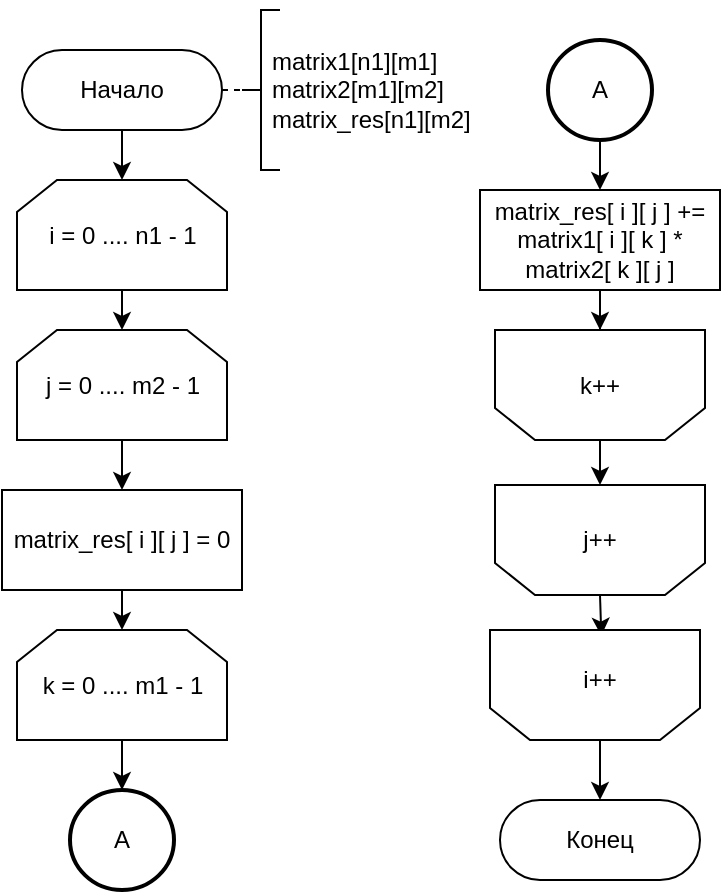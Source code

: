 <mxfile version="21.6.8" type="device" pages="3">
  <diagram id="C5RBs43oDa-KdzZeNtuy" name="normal_matr">
    <mxGraphModel dx="1027" dy="524" grid="1" gridSize="10" guides="1" tooltips="1" connect="1" arrows="1" fold="1" page="1" pageScale="1" pageWidth="827" pageHeight="1169" math="0" shadow="0">
      <root>
        <mxCell id="WIyWlLk6GJQsqaUBKTNV-0" />
        <mxCell id="WIyWlLk6GJQsqaUBKTNV-1" parent="WIyWlLk6GJQsqaUBKTNV-0" />
        <mxCell id="jJleZFhsaii7SYiumtn7-6" style="edgeStyle=orthogonalEdgeStyle;rounded=0;orthogonalLoop=1;jettySize=auto;html=1;exitX=0.5;exitY=0.5;exitDx=0;exitDy=20;exitPerimeter=0;entryX=0.5;entryY=0;entryDx=0;entryDy=0;" edge="1" parent="WIyWlLk6GJQsqaUBKTNV-1" source="jJleZFhsaii7SYiumtn7-2" target="jJleZFhsaii7SYiumtn7-5">
          <mxGeometry relative="1" as="geometry" />
        </mxCell>
        <mxCell id="jJleZFhsaii7SYiumtn7-2" value="Начало" style="html=1;dashed=0;whiteSpace=wrap;shape=mxgraph.dfd.start" vertex="1" parent="WIyWlLk6GJQsqaUBKTNV-1">
          <mxGeometry x="240" y="60" width="100" height="40" as="geometry" />
        </mxCell>
        <mxCell id="jJleZFhsaii7SYiumtn7-12" style="edgeStyle=orthogonalEdgeStyle;rounded=0;orthogonalLoop=1;jettySize=auto;html=1;exitX=0.5;exitY=1;exitDx=0;exitDy=0;entryX=0.5;entryY=0;entryDx=0;entryDy=0;" edge="1" parent="WIyWlLk6GJQsqaUBKTNV-1" source="jJleZFhsaii7SYiumtn7-5" target="jJleZFhsaii7SYiumtn7-11">
          <mxGeometry relative="1" as="geometry" />
        </mxCell>
        <mxCell id="jJleZFhsaii7SYiumtn7-5" value="i = 0 .... n1 - 1" style="shape=loopLimit;whiteSpace=wrap;html=1;" vertex="1" parent="WIyWlLk6GJQsqaUBKTNV-1">
          <mxGeometry x="237.5" y="125" width="105" height="55" as="geometry" />
        </mxCell>
        <mxCell id="jJleZFhsaii7SYiumtn7-10" value="matrix1[n1][m1]&lt;br style=&quot;text-align: center;&quot;&gt;matrix2[m1&lt;span style=&quot;text-align: center;&quot;&gt;][m2]&lt;/span&gt;&lt;br style=&quot;text-align: center;&quot;&gt;&lt;span style=&quot;text-align: center;&quot;&gt;matrix_res[n1][m2]&lt;/span&gt;" style="text;strokeColor=none;fillColor=none;align=left;verticalAlign=middle;spacingLeft=4;spacingRight=4;overflow=hidden;points=[[0,0.5],[1,0.5]];portConstraint=eastwest;rotatable=0;whiteSpace=wrap;html=1;" vertex="1" parent="WIyWlLk6GJQsqaUBKTNV-1">
          <mxGeometry x="359" y="35" width="110" height="90" as="geometry" />
        </mxCell>
        <mxCell id="jJleZFhsaii7SYiumtn7-16" style="edgeStyle=orthogonalEdgeStyle;rounded=0;orthogonalLoop=1;jettySize=auto;html=1;exitX=0.5;exitY=1;exitDx=0;exitDy=0;entryX=0.5;entryY=0;entryDx=0;entryDy=0;" edge="1" parent="WIyWlLk6GJQsqaUBKTNV-1" source="jJleZFhsaii7SYiumtn7-11" target="jJleZFhsaii7SYiumtn7-15">
          <mxGeometry relative="1" as="geometry" />
        </mxCell>
        <mxCell id="jJleZFhsaii7SYiumtn7-11" value="j = 0 .... m2 - 1" style="shape=loopLimit;whiteSpace=wrap;html=1;" vertex="1" parent="WIyWlLk6GJQsqaUBKTNV-1">
          <mxGeometry x="237.5" y="200" width="105" height="55" as="geometry" />
        </mxCell>
        <mxCell id="jJleZFhsaii7SYiumtn7-19" style="edgeStyle=orthogonalEdgeStyle;rounded=0;orthogonalLoop=1;jettySize=auto;html=1;exitX=0.5;exitY=1;exitDx=0;exitDy=0;entryX=0.5;entryY=0;entryDx=0;entryDy=0;entryPerimeter=0;" edge="1" parent="WIyWlLk6GJQsqaUBKTNV-1" source="jJleZFhsaii7SYiumtn7-13" target="jJleZFhsaii7SYiumtn7-18">
          <mxGeometry relative="1" as="geometry" />
        </mxCell>
        <mxCell id="jJleZFhsaii7SYiumtn7-13" value="k = 0 .... m1 - 1" style="shape=loopLimit;whiteSpace=wrap;html=1;" vertex="1" parent="WIyWlLk6GJQsqaUBKTNV-1">
          <mxGeometry x="237.5" y="350" width="105" height="55" as="geometry" />
        </mxCell>
        <mxCell id="jJleZFhsaii7SYiumtn7-17" style="edgeStyle=orthogonalEdgeStyle;rounded=0;orthogonalLoop=1;jettySize=auto;html=1;exitX=0.5;exitY=1;exitDx=0;exitDy=0;entryX=0.5;entryY=0;entryDx=0;entryDy=0;" edge="1" parent="WIyWlLk6GJQsqaUBKTNV-1" source="jJleZFhsaii7SYiumtn7-15" target="jJleZFhsaii7SYiumtn7-13">
          <mxGeometry relative="1" as="geometry" />
        </mxCell>
        <mxCell id="jJleZFhsaii7SYiumtn7-15" value="matrix_res[ i ][ j ] = 0" style="rounded=0;whiteSpace=wrap;html=1;" vertex="1" parent="WIyWlLk6GJQsqaUBKTNV-1">
          <mxGeometry x="230" y="280" width="120" height="50" as="geometry" />
        </mxCell>
        <mxCell id="jJleZFhsaii7SYiumtn7-18" value="A" style="strokeWidth=2;html=1;shape=mxgraph.flowchart.start_2;whiteSpace=wrap;" vertex="1" parent="WIyWlLk6GJQsqaUBKTNV-1">
          <mxGeometry x="264" y="430" width="52" height="50" as="geometry" />
        </mxCell>
        <mxCell id="jJleZFhsaii7SYiumtn7-22" style="edgeStyle=orthogonalEdgeStyle;rounded=0;orthogonalLoop=1;jettySize=auto;html=1;exitX=0.5;exitY=1;exitDx=0;exitDy=0;exitPerimeter=0;" edge="1" parent="WIyWlLk6GJQsqaUBKTNV-1" source="jJleZFhsaii7SYiumtn7-20" target="jJleZFhsaii7SYiumtn7-21">
          <mxGeometry relative="1" as="geometry" />
        </mxCell>
        <mxCell id="jJleZFhsaii7SYiumtn7-20" value="A" style="strokeWidth=2;html=1;shape=mxgraph.flowchart.start_2;whiteSpace=wrap;" vertex="1" parent="WIyWlLk6GJQsqaUBKTNV-1">
          <mxGeometry x="503" y="55" width="52" height="50" as="geometry" />
        </mxCell>
        <mxCell id="jJleZFhsaii7SYiumtn7-31" style="edgeStyle=orthogonalEdgeStyle;rounded=0;orthogonalLoop=1;jettySize=auto;html=1;exitX=0.5;exitY=1;exitDx=0;exitDy=0;" edge="1" parent="WIyWlLk6GJQsqaUBKTNV-1" source="jJleZFhsaii7SYiumtn7-21" target="jJleZFhsaii7SYiumtn7-25">
          <mxGeometry relative="1" as="geometry" />
        </mxCell>
        <mxCell id="jJleZFhsaii7SYiumtn7-21" value="matrix_res[ i ][ j ] += matrix1[ i ][ k ] * matrix2[ k ][ j ]" style="rounded=0;whiteSpace=wrap;html=1;" vertex="1" parent="WIyWlLk6GJQsqaUBKTNV-1">
          <mxGeometry x="469" y="130" width="120" height="50" as="geometry" />
        </mxCell>
        <mxCell id="jJleZFhsaii7SYiumtn7-29" style="edgeStyle=orthogonalEdgeStyle;rounded=0;orthogonalLoop=1;jettySize=auto;html=1;exitX=0.5;exitY=0;exitDx=0;exitDy=0;" edge="1" parent="WIyWlLk6GJQsqaUBKTNV-1" source="jJleZFhsaii7SYiumtn7-25" target="jJleZFhsaii7SYiumtn7-26">
          <mxGeometry relative="1" as="geometry" />
        </mxCell>
        <mxCell id="jJleZFhsaii7SYiumtn7-25" value="&lt;br&gt;" style="shape=loopLimit;whiteSpace=wrap;html=1;rotation=-180;" vertex="1" parent="WIyWlLk6GJQsqaUBKTNV-1">
          <mxGeometry x="476.5" y="200" width="105" height="55" as="geometry" />
        </mxCell>
        <mxCell id="jJleZFhsaii7SYiumtn7-34" style="edgeStyle=orthogonalEdgeStyle;rounded=0;orthogonalLoop=1;jettySize=auto;html=1;exitX=0.5;exitY=0;exitDx=0;exitDy=0;entryX=0.47;entryY=0.948;entryDx=0;entryDy=0;entryPerimeter=0;" edge="1" parent="WIyWlLk6GJQsqaUBKTNV-1" source="jJleZFhsaii7SYiumtn7-26" target="jJleZFhsaii7SYiumtn7-27">
          <mxGeometry relative="1" as="geometry" />
        </mxCell>
        <mxCell id="jJleZFhsaii7SYiumtn7-26" value="&lt;br&gt;" style="shape=loopLimit;whiteSpace=wrap;html=1;rotation=-180;" vertex="1" parent="WIyWlLk6GJQsqaUBKTNV-1">
          <mxGeometry x="476.5" y="277.5" width="105" height="55" as="geometry" />
        </mxCell>
        <mxCell id="jJleZFhsaii7SYiumtn7-35" style="edgeStyle=orthogonalEdgeStyle;rounded=0;orthogonalLoop=1;jettySize=auto;html=1;exitX=0.5;exitY=0;exitDx=0;exitDy=0;entryX=0.5;entryY=0.5;entryDx=0;entryDy=-20;entryPerimeter=0;" edge="1" parent="WIyWlLk6GJQsqaUBKTNV-1" source="jJleZFhsaii7SYiumtn7-27" target="jJleZFhsaii7SYiumtn7-32">
          <mxGeometry relative="1" as="geometry" />
        </mxCell>
        <mxCell id="jJleZFhsaii7SYiumtn7-27" value="&lt;br&gt;" style="shape=loopLimit;whiteSpace=wrap;html=1;rotation=-180;" vertex="1" parent="WIyWlLk6GJQsqaUBKTNV-1">
          <mxGeometry x="474" y="350" width="105" height="55" as="geometry" />
        </mxCell>
        <mxCell id="jJleZFhsaii7SYiumtn7-32" value="Конец" style="html=1;dashed=0;whiteSpace=wrap;shape=mxgraph.dfd.start" vertex="1" parent="WIyWlLk6GJQsqaUBKTNV-1">
          <mxGeometry x="479" y="435" width="100" height="40" as="geometry" />
        </mxCell>
        <mxCell id="jJleZFhsaii7SYiumtn7-36" value="k++" style="text;html=1;strokeColor=none;fillColor=none;align=center;verticalAlign=middle;whiteSpace=wrap;rounded=0;" vertex="1" parent="WIyWlLk6GJQsqaUBKTNV-1">
          <mxGeometry x="499" y="212.5" width="60" height="30" as="geometry" />
        </mxCell>
        <mxCell id="jJleZFhsaii7SYiumtn7-37" value="j++" style="text;html=1;strokeColor=none;fillColor=none;align=center;verticalAlign=middle;whiteSpace=wrap;rounded=0;" vertex="1" parent="WIyWlLk6GJQsqaUBKTNV-1">
          <mxGeometry x="499" y="290" width="60" height="30" as="geometry" />
        </mxCell>
        <mxCell id="jJleZFhsaii7SYiumtn7-38" value="i++" style="text;html=1;strokeColor=none;fillColor=none;align=center;verticalAlign=middle;whiteSpace=wrap;rounded=0;" vertex="1" parent="WIyWlLk6GJQsqaUBKTNV-1">
          <mxGeometry x="499" y="360" width="60" height="30" as="geometry" />
        </mxCell>
        <mxCell id="oqq-LdhPNcgK0Y9NbrNo-0" value="" style="strokeWidth=1;html=1;shape=mxgraph.flowchart.annotation_2;align=left;labelPosition=right;pointerEvents=1;" vertex="1" parent="WIyWlLk6GJQsqaUBKTNV-1">
          <mxGeometry x="350" y="40" width="19" height="80" as="geometry" />
        </mxCell>
        <mxCell id="oqq-LdhPNcgK0Y9NbrNo-2" value="" style="endArrow=none;dashed=1;html=1;rounded=0;entryX=0;entryY=0.5;entryDx=0;entryDy=0;entryPerimeter=0;" edge="1" parent="WIyWlLk6GJQsqaUBKTNV-1" target="oqq-LdhPNcgK0Y9NbrNo-0">
          <mxGeometry width="50" height="50" relative="1" as="geometry">
            <mxPoint x="340" y="80" as="sourcePoint" />
            <mxPoint x="350" y="80" as="targetPoint" />
          </mxGeometry>
        </mxCell>
      </root>
    </mxGraphModel>
  </diagram>
  <diagram id="nmaRu4gdhMBhI_b7Qe6r" name="Vinograd">
    <mxGraphModel dx="1027" dy="524" grid="1" gridSize="10" guides="1" tooltips="1" connect="1" arrows="1" fold="1" page="1" pageScale="1" pageWidth="827" pageHeight="1169" math="0" shadow="0">
      <root>
        <mxCell id="0" />
        <mxCell id="1" parent="0" />
        <mxCell id="Kxa5v21hsQJnWO0LRECQ-1" value="" style="strokeWidth=2;html=1;shape=mxgraph.flowchart.annotation_2;align=left;labelPosition=right;pointerEvents=1;" vertex="1" parent="1">
          <mxGeometry x="160" y="35" width="20" height="90" as="geometry" />
        </mxCell>
        <mxCell id="enAmim7A1YHkQWkfoJ9x-3" style="edgeStyle=orthogonalEdgeStyle;rounded=0;orthogonalLoop=1;jettySize=auto;html=1;exitX=0.5;exitY=0.5;exitDx=0;exitDy=20;exitPerimeter=0;" edge="1" parent="1" source="Kxa5v21hsQJnWO0LRECQ-3" target="enAmim7A1YHkQWkfoJ9x-2">
          <mxGeometry relative="1" as="geometry" />
        </mxCell>
        <mxCell id="Kxa5v21hsQJnWO0LRECQ-3" value="Начало" style="html=1;dashed=0;whiteSpace=wrap;shape=mxgraph.dfd.start" vertex="1" parent="1">
          <mxGeometry x="50" y="60" width="100" height="40" as="geometry" />
        </mxCell>
        <mxCell id="Kxa5v21hsQJnWO0LRECQ-4" style="edgeStyle=orthogonalEdgeStyle;rounded=0;orthogonalLoop=1;jettySize=auto;html=1;exitX=0.5;exitY=1;exitDx=0;exitDy=0;entryX=0.5;entryY=0;entryDx=0;entryDy=0;" edge="1" parent="1" source="Kxa5v21hsQJnWO0LRECQ-5" target="Kxa5v21hsQJnWO0LRECQ-8">
          <mxGeometry relative="1" as="geometry" />
        </mxCell>
        <mxCell id="Kxa5v21hsQJnWO0LRECQ-5" value="i = 0 ... n1 - 1" style="shape=loopLimit;whiteSpace=wrap;html=1;" vertex="1" parent="1">
          <mxGeometry x="47.5" y="200" width="105" height="55" as="geometry" />
        </mxCell>
        <mxCell id="Kxa5v21hsQJnWO0LRECQ-6" value="matrix1[n1][m1]&lt;br style=&quot;text-align: center;&quot;&gt;matrix2[m1&lt;span style=&quot;text-align: center;&quot;&gt;][m2]&lt;/span&gt;&lt;br style=&quot;text-align: center;&quot;&gt;&lt;span style=&quot;text-align: center;&quot;&gt;matrix_res[n1][m2]&lt;/span&gt;" style="text;strokeColor=none;fillColor=none;align=left;verticalAlign=middle;spacingLeft=4;spacingRight=4;overflow=hidden;points=[[0,0.5],[1,0.5]];portConstraint=eastwest;rotatable=0;whiteSpace=wrap;html=1;" vertex="1" parent="1">
          <mxGeometry x="170" y="37.5" width="110" height="85" as="geometry" />
        </mxCell>
        <mxCell id="Kxa5v21hsQJnWO0LRECQ-7" style="edgeStyle=orthogonalEdgeStyle;rounded=0;orthogonalLoop=1;jettySize=auto;html=1;exitX=0.5;exitY=1;exitDx=0;exitDy=0;entryX=0.5;entryY=0;entryDx=0;entryDy=0;" edge="1" parent="1" source="Kxa5v21hsQJnWO0LRECQ-8" target="Kxa5v21hsQJnWO0LRECQ-12">
          <mxGeometry relative="1" as="geometry" />
        </mxCell>
        <mxCell id="Kxa5v21hsQJnWO0LRECQ-8" value="j = 0 ... (m2 / 2) - 1" style="shape=loopLimit;whiteSpace=wrap;html=1;" vertex="1" parent="1">
          <mxGeometry x="47.5" y="275" width="105" height="55" as="geometry" />
        </mxCell>
        <mxCell id="qbIpYUS42wrVyNYaPIQK-9" style="edgeStyle=orthogonalEdgeStyle;rounded=0;orthogonalLoop=1;jettySize=auto;html=1;exitX=0.5;exitY=1;exitDx=0;exitDy=0;entryX=0.5;entryY=1;entryDx=0;entryDy=0;" edge="1" parent="1" source="Kxa5v21hsQJnWO0LRECQ-12" target="qbIpYUS42wrVyNYaPIQK-2">
          <mxGeometry relative="1" as="geometry" />
        </mxCell>
        <mxCell id="Kxa5v21hsQJnWO0LRECQ-12" value="rowCnt[ i ] = &lt;br&gt;rowCnt[ i ] + matrix1[ i ][ j * 2] * matrix1[ i ][ j * 2 + 1]" style="rounded=0;whiteSpace=wrap;html=1;" vertex="1" parent="1">
          <mxGeometry x="30" y="355" width="140" height="62.5" as="geometry" />
        </mxCell>
        <mxCell id="Kxa5v21hsQJnWO0LRECQ-13" value="A" style="strokeWidth=2;html=1;shape=mxgraph.flowchart.start_2;whiteSpace=wrap;" vertex="1" parent="1">
          <mxGeometry x="72.75" y="587.5" width="52" height="50" as="geometry" />
        </mxCell>
        <mxCell id="Kxa5v21hsQJnWO0LRECQ-14" style="edgeStyle=orthogonalEdgeStyle;rounded=0;orthogonalLoop=1;jettySize=auto;html=1;exitX=0.5;exitY=1;exitDx=0;exitDy=0;exitPerimeter=0;" edge="1" parent="1" source="Kxa5v21hsQJnWO0LRECQ-15">
          <mxGeometry relative="1" as="geometry">
            <mxPoint x="339" y="130" as="targetPoint" />
          </mxGeometry>
        </mxCell>
        <mxCell id="Kxa5v21hsQJnWO0LRECQ-15" value="A" style="strokeWidth=2;html=1;shape=mxgraph.flowchart.start_2;whiteSpace=wrap;" vertex="1" parent="1">
          <mxGeometry x="313" y="55" width="52" height="50" as="geometry" />
        </mxCell>
        <mxCell id="Kxa5v21hsQJnWO0LRECQ-28" value="" style="endArrow=none;dashed=1;html=1;rounded=0;exitX=1;exitY=0.5;exitDx=0;exitDy=0;exitPerimeter=0;entryX=0.472;entryY=0.504;entryDx=0;entryDy=0;entryPerimeter=0;" edge="1" parent="1" source="Kxa5v21hsQJnWO0LRECQ-3" target="Kxa5v21hsQJnWO0LRECQ-1">
          <mxGeometry width="50" height="50" relative="1" as="geometry">
            <mxPoint x="150" y="120" as="sourcePoint" />
            <mxPoint x="200" y="70" as="targetPoint" />
          </mxGeometry>
        </mxCell>
        <mxCell id="enAmim7A1YHkQWkfoJ9x-4" style="edgeStyle=orthogonalEdgeStyle;rounded=0;orthogonalLoop=1;jettySize=auto;html=1;exitX=0.5;exitY=1;exitDx=0;exitDy=0;" edge="1" parent="1" source="enAmim7A1YHkQWkfoJ9x-2" target="Kxa5v21hsQJnWO0LRECQ-5">
          <mxGeometry relative="1" as="geometry" />
        </mxCell>
        <mxCell id="enAmim7A1YHkQWkfoJ9x-2" value="Создать массивы&lt;br&gt;rowCnt[ n1 ] = [0, ... 0]&lt;br&gt;colCnt[ m2 ]&amp;nbsp;= [0, ... 0]" style="rounded=0;whiteSpace=wrap;html=1;" vertex="1" parent="1">
          <mxGeometry x="35" y="122.5" width="130" height="50" as="geometry" />
        </mxCell>
        <mxCell id="qbIpYUS42wrVyNYaPIQK-7" style="edgeStyle=orthogonalEdgeStyle;rounded=0;orthogonalLoop=1;jettySize=auto;html=1;exitX=0.5;exitY=0;exitDx=0;exitDy=0;entryX=0.5;entryY=1;entryDx=0;entryDy=0;" edge="1" parent="1" source="qbIpYUS42wrVyNYaPIQK-2" target="qbIpYUS42wrVyNYaPIQK-3">
          <mxGeometry relative="1" as="geometry" />
        </mxCell>
        <mxCell id="qbIpYUS42wrVyNYaPIQK-2" value="&lt;br&gt;" style="shape=loopLimit;whiteSpace=wrap;html=1;rotation=-180;" vertex="1" parent="1">
          <mxGeometry x="48.75" y="437.5" width="105" height="55" as="geometry" />
        </mxCell>
        <mxCell id="qbIpYUS42wrVyNYaPIQK-6" style="edgeStyle=orthogonalEdgeStyle;rounded=0;orthogonalLoop=1;jettySize=auto;html=1;exitX=0.5;exitY=0;exitDx=0;exitDy=0;" edge="1" parent="1" source="qbIpYUS42wrVyNYaPIQK-3" target="Kxa5v21hsQJnWO0LRECQ-13">
          <mxGeometry relative="1" as="geometry" />
        </mxCell>
        <mxCell id="qbIpYUS42wrVyNYaPIQK-3" value="&lt;br&gt;" style="shape=loopLimit;whiteSpace=wrap;html=1;rotation=-180;" vertex="1" parent="1">
          <mxGeometry x="46.25" y="510" width="105" height="55" as="geometry" />
        </mxCell>
        <mxCell id="qbIpYUS42wrVyNYaPIQK-4" value="j++" style="text;html=1;strokeColor=none;fillColor=none;align=center;verticalAlign=middle;whiteSpace=wrap;rounded=0;" vertex="1" parent="1">
          <mxGeometry x="71.25" y="450" width="60" height="30" as="geometry" />
        </mxCell>
        <mxCell id="qbIpYUS42wrVyNYaPIQK-5" value="i++" style="text;html=1;strokeColor=none;fillColor=none;align=center;verticalAlign=middle;whiteSpace=wrap;rounded=0;" vertex="1" parent="1">
          <mxGeometry x="71.25" y="520" width="60" height="30" as="geometry" />
        </mxCell>
        <mxCell id="qbIpYUS42wrVyNYaPIQK-42" style="edgeStyle=orthogonalEdgeStyle;rounded=0;orthogonalLoop=1;jettySize=auto;html=1;exitX=0.5;exitY=1;exitDx=0;exitDy=0;entryX=0.5;entryY=0;entryDx=0;entryDy=0;" edge="1" parent="1" source="qbIpYUS42wrVyNYaPIQK-11" target="qbIpYUS42wrVyNYaPIQK-41">
          <mxGeometry relative="1" as="geometry" />
        </mxCell>
        <mxCell id="qbIpYUS42wrVyNYaPIQK-11" value="matrix_res[ i ][ j ] = -rowCnt[ i ] - colCnt[ j ]" style="rounded=0;whiteSpace=wrap;html=1;" vertex="1" parent="1">
          <mxGeometry x="441" y="281.25" width="120" height="58.75" as="geometry" />
        </mxCell>
        <mxCell id="qbIpYUS42wrVyNYaPIQK-12" style="edgeStyle=orthogonalEdgeStyle;rounded=0;orthogonalLoop=1;jettySize=auto;html=1;exitX=0.5;exitY=0;exitDx=0;exitDy=0;" edge="1" parent="1" source="qbIpYUS42wrVyNYaPIQK-13" target="qbIpYUS42wrVyNYaPIQK-15">
          <mxGeometry relative="1" as="geometry" />
        </mxCell>
        <mxCell id="qbIpYUS42wrVyNYaPIQK-13" value="&lt;br&gt;" style="shape=loopLimit;whiteSpace=wrap;html=1;rotation=-180;" vertex="1" parent="1">
          <mxGeometry x="614.75" y="130" width="105" height="55" as="geometry" />
        </mxCell>
        <mxCell id="qbIpYUS42wrVyNYaPIQK-82" style="edgeStyle=orthogonalEdgeStyle;rounded=0;orthogonalLoop=1;jettySize=auto;html=1;exitX=0.5;exitY=0;exitDx=0;exitDy=0;entryX=0.5;entryY=1;entryDx=0;entryDy=0;" edge="1" parent="1" source="qbIpYUS42wrVyNYaPIQK-15" target="qbIpYUS42wrVyNYaPIQK-17">
          <mxGeometry relative="1" as="geometry" />
        </mxCell>
        <mxCell id="qbIpYUS42wrVyNYaPIQK-15" value="&lt;br&gt;" style="shape=loopLimit;whiteSpace=wrap;html=1;rotation=-180;" vertex="1" parent="1">
          <mxGeometry x="614.75" y="200" width="105" height="55" as="geometry" />
        </mxCell>
        <mxCell id="qbIpYUS42wrVyNYaPIQK-50" style="edgeStyle=orthogonalEdgeStyle;rounded=0;orthogonalLoop=1;jettySize=auto;html=1;exitX=0.5;exitY=0;exitDx=0;exitDy=0;entryX=0.5;entryY=0;entryDx=0;entryDy=0;" edge="1" parent="1" source="qbIpYUS42wrVyNYaPIQK-17" target="qbIpYUS42wrVyNYaPIQK-49">
          <mxGeometry relative="1" as="geometry" />
        </mxCell>
        <mxCell id="qbIpYUS42wrVyNYaPIQK-17" value="&lt;br&gt;" style="shape=loopLimit;whiteSpace=wrap;html=1;rotation=-180;" vertex="1" parent="1">
          <mxGeometry x="612.25" y="272.5" width="105" height="55" as="geometry" />
        </mxCell>
        <mxCell id="qbIpYUS42wrVyNYaPIQK-18" value="Конец" style="html=1;dashed=0;whiteSpace=wrap;shape=mxgraph.dfd.start" vertex="1" parent="1">
          <mxGeometry x="617.25" y="565" width="100" height="40" as="geometry" />
        </mxCell>
        <mxCell id="qbIpYUS42wrVyNYaPIQK-19" value="k++" style="text;html=1;strokeColor=none;fillColor=none;align=center;verticalAlign=middle;whiteSpace=wrap;rounded=0;" vertex="1" parent="1">
          <mxGeometry x="637.25" y="142.5" width="60" height="30" as="geometry" />
        </mxCell>
        <mxCell id="qbIpYUS42wrVyNYaPIQK-20" value="j++" style="text;html=1;strokeColor=none;fillColor=none;align=center;verticalAlign=middle;whiteSpace=wrap;rounded=0;" vertex="1" parent="1">
          <mxGeometry x="637.25" y="212.5" width="52.75" height="30" as="geometry" />
        </mxCell>
        <mxCell id="qbIpYUS42wrVyNYaPIQK-21" value="i++" style="text;html=1;strokeColor=none;fillColor=none;align=center;verticalAlign=middle;whiteSpace=wrap;rounded=0;" vertex="1" parent="1">
          <mxGeometry x="637.25" y="282.5" width="60" height="30" as="geometry" />
        </mxCell>
        <mxCell id="qbIpYUS42wrVyNYaPIQK-22" style="edgeStyle=orthogonalEdgeStyle;rounded=0;orthogonalLoop=1;jettySize=auto;html=1;exitX=0.5;exitY=1;exitDx=0;exitDy=0;entryX=0.5;entryY=0;entryDx=0;entryDy=0;" edge="1" parent="1" source="qbIpYUS42wrVyNYaPIQK-23" target="qbIpYUS42wrVyNYaPIQK-24">
          <mxGeometry relative="1" as="geometry" />
        </mxCell>
        <mxCell id="qbIpYUS42wrVyNYaPIQK-23" value="i = 0 .... m2 - 1" style="shape=loopLimit;whiteSpace=wrap;html=1;" vertex="1" parent="1">
          <mxGeometry x="286.5" y="130" width="105" height="55" as="geometry" />
        </mxCell>
        <mxCell id="qbIpYUS42wrVyNYaPIQK-32" style="edgeStyle=orthogonalEdgeStyle;rounded=0;orthogonalLoop=1;jettySize=auto;html=1;exitX=0.5;exitY=1;exitDx=0;exitDy=0;" edge="1" parent="1" source="qbIpYUS42wrVyNYaPIQK-24" target="qbIpYUS42wrVyNYaPIQK-26">
          <mxGeometry relative="1" as="geometry" />
        </mxCell>
        <mxCell id="qbIpYUS42wrVyNYaPIQK-24" value="j = 0 .... (m1 / 2) - 1" style="shape=loopLimit;whiteSpace=wrap;html=1;" vertex="1" parent="1">
          <mxGeometry x="286.5" y="205" width="105" height="55" as="geometry" />
        </mxCell>
        <mxCell id="qbIpYUS42wrVyNYaPIQK-25" style="edgeStyle=orthogonalEdgeStyle;rounded=0;orthogonalLoop=1;jettySize=auto;html=1;exitX=0.5;exitY=1;exitDx=0;exitDy=0;entryX=0.5;entryY=1;entryDx=0;entryDy=0;" edge="1" parent="1" source="qbIpYUS42wrVyNYaPIQK-26" target="qbIpYUS42wrVyNYaPIQK-28">
          <mxGeometry relative="1" as="geometry" />
        </mxCell>
        <mxCell id="qbIpYUS42wrVyNYaPIQK-26" value="colCnt[ i ] = &lt;br&gt;colCnt[ i ] + matrix1[ j * 2][ i ] * matrix2[ j * 2 + 1][ i ]" style="rounded=0;whiteSpace=wrap;html=1;" vertex="1" parent="1">
          <mxGeometry x="269" y="281.25" width="140" height="62.5" as="geometry" />
        </mxCell>
        <mxCell id="qbIpYUS42wrVyNYaPIQK-27" style="edgeStyle=orthogonalEdgeStyle;rounded=0;orthogonalLoop=1;jettySize=auto;html=1;exitX=0.5;exitY=0;exitDx=0;exitDy=0;entryX=0.5;entryY=1;entryDx=0;entryDy=0;" edge="1" parent="1" source="qbIpYUS42wrVyNYaPIQK-28" target="qbIpYUS42wrVyNYaPIQK-29">
          <mxGeometry relative="1" as="geometry" />
        </mxCell>
        <mxCell id="qbIpYUS42wrVyNYaPIQK-28" value="&lt;br&gt;" style="shape=loopLimit;whiteSpace=wrap;html=1;rotation=-180;" vertex="1" parent="1">
          <mxGeometry x="287.75" y="363.75" width="105" height="55" as="geometry" />
        </mxCell>
        <mxCell id="qbIpYUS42wrVyNYaPIQK-34" style="edgeStyle=orthogonalEdgeStyle;rounded=0;orthogonalLoop=1;jettySize=auto;html=1;exitX=0.5;exitY=0;exitDx=0;exitDy=0;entryX=0.5;entryY=0;entryDx=0;entryDy=0;entryPerimeter=0;" edge="1" parent="1" source="qbIpYUS42wrVyNYaPIQK-29" target="qbIpYUS42wrVyNYaPIQK-33">
          <mxGeometry relative="1" as="geometry" />
        </mxCell>
        <mxCell id="qbIpYUS42wrVyNYaPIQK-29" value="&lt;br&gt;" style="shape=loopLimit;whiteSpace=wrap;html=1;rotation=-180;" vertex="1" parent="1">
          <mxGeometry x="285.25" y="436.25" width="105" height="55" as="geometry" />
        </mxCell>
        <mxCell id="qbIpYUS42wrVyNYaPIQK-30" value="j++" style="text;html=1;strokeColor=none;fillColor=none;align=center;verticalAlign=middle;whiteSpace=wrap;rounded=0;" vertex="1" parent="1">
          <mxGeometry x="310.25" y="376.25" width="60" height="30" as="geometry" />
        </mxCell>
        <mxCell id="qbIpYUS42wrVyNYaPIQK-31" value="i++" style="text;html=1;strokeColor=none;fillColor=none;align=center;verticalAlign=middle;whiteSpace=wrap;rounded=0;" vertex="1" parent="1">
          <mxGeometry x="310.25" y="446.25" width="60" height="30" as="geometry" />
        </mxCell>
        <mxCell id="qbIpYUS42wrVyNYaPIQK-33" value="B" style="strokeWidth=2;html=1;shape=mxgraph.flowchart.start_2;whiteSpace=wrap;" vertex="1" parent="1">
          <mxGeometry x="313" y="515" width="52" height="50" as="geometry" />
        </mxCell>
        <mxCell id="qbIpYUS42wrVyNYaPIQK-39" style="edgeStyle=orthogonalEdgeStyle;rounded=0;orthogonalLoop=1;jettySize=auto;html=1;exitX=0.5;exitY=1;exitDx=0;exitDy=0;exitPerimeter=0;" edge="1" parent="1" source="qbIpYUS42wrVyNYaPIQK-35" target="qbIpYUS42wrVyNYaPIQK-37">
          <mxGeometry relative="1" as="geometry" />
        </mxCell>
        <mxCell id="qbIpYUS42wrVyNYaPIQK-35" value="B" style="strokeWidth=2;html=1;shape=mxgraph.flowchart.start_2;whiteSpace=wrap;" vertex="1" parent="1">
          <mxGeometry x="475" y="55" width="52" height="50" as="geometry" />
        </mxCell>
        <mxCell id="qbIpYUS42wrVyNYaPIQK-36" style="edgeStyle=orthogonalEdgeStyle;rounded=0;orthogonalLoop=1;jettySize=auto;html=1;exitX=0.5;exitY=1;exitDx=0;exitDy=0;entryX=0.5;entryY=0;entryDx=0;entryDy=0;" edge="1" parent="1" source="qbIpYUS42wrVyNYaPIQK-37" target="qbIpYUS42wrVyNYaPIQK-38">
          <mxGeometry relative="1" as="geometry" />
        </mxCell>
        <mxCell id="qbIpYUS42wrVyNYaPIQK-37" value="i = 0 .... n1 - 1" style="shape=loopLimit;whiteSpace=wrap;html=1;" vertex="1" parent="1">
          <mxGeometry x="448.5" y="130" width="105" height="55" as="geometry" />
        </mxCell>
        <mxCell id="qbIpYUS42wrVyNYaPIQK-40" style="edgeStyle=orthogonalEdgeStyle;rounded=0;orthogonalLoop=1;jettySize=auto;html=1;exitX=0.5;exitY=1;exitDx=0;exitDy=0;" edge="1" parent="1" source="qbIpYUS42wrVyNYaPIQK-38">
          <mxGeometry relative="1" as="geometry">
            <mxPoint x="501" y="280" as="targetPoint" />
          </mxGeometry>
        </mxCell>
        <mxCell id="qbIpYUS42wrVyNYaPIQK-38" value="j = 0 ... m2 - 1" style="shape=loopLimit;whiteSpace=wrap;html=1;" vertex="1" parent="1">
          <mxGeometry x="448.5" y="205" width="105" height="55" as="geometry" />
        </mxCell>
        <mxCell id="qbIpYUS42wrVyNYaPIQK-44" style="edgeStyle=orthogonalEdgeStyle;rounded=0;orthogonalLoop=1;jettySize=auto;html=1;exitX=0.5;exitY=1;exitDx=0;exitDy=0;entryX=0.5;entryY=0;entryDx=0;entryDy=0;" edge="1" parent="1" source="qbIpYUS42wrVyNYaPIQK-41" target="qbIpYUS42wrVyNYaPIQK-43">
          <mxGeometry relative="1" as="geometry" />
        </mxCell>
        <mxCell id="qbIpYUS42wrVyNYaPIQK-41" value="k = 0 ... (m1 / 2) - 1" style="shape=loopLimit;whiteSpace=wrap;html=1;" vertex="1" parent="1">
          <mxGeometry x="448.5" y="363.75" width="105" height="55" as="geometry" />
        </mxCell>
        <mxCell id="qbIpYUS42wrVyNYaPIQK-46" style="edgeStyle=orthogonalEdgeStyle;rounded=0;orthogonalLoop=1;jettySize=auto;html=1;exitX=0.5;exitY=1;exitDx=0;exitDy=0;entryX=0.5;entryY=0;entryDx=0;entryDy=0;entryPerimeter=0;" edge="1" parent="1" source="qbIpYUS42wrVyNYaPIQK-43" target="qbIpYUS42wrVyNYaPIQK-45">
          <mxGeometry relative="1" as="geometry" />
        </mxCell>
        <mxCell id="qbIpYUS42wrVyNYaPIQK-43" value="matrix_res[ i ][ j ] += (matrix1[i][2*k] +matrix2[2*k+1][j])*(matrix1[i][2*k+1] + matrix2[2*k][j])" style="rounded=0;whiteSpace=wrap;html=1;" vertex="1" parent="1">
          <mxGeometry x="419" y="437.5" width="161" height="72.5" as="geometry" />
        </mxCell>
        <mxCell id="qbIpYUS42wrVyNYaPIQK-45" value="C" style="strokeWidth=2;html=1;shape=mxgraph.flowchart.start_2;whiteSpace=wrap;" vertex="1" parent="1">
          <mxGeometry x="475" y="526.25" width="52" height="50" as="geometry" />
        </mxCell>
        <mxCell id="qbIpYUS42wrVyNYaPIQK-48" style="edgeStyle=orthogonalEdgeStyle;rounded=0;orthogonalLoop=1;jettySize=auto;html=1;exitX=0.5;exitY=1;exitDx=0;exitDy=0;exitPerimeter=0;entryX=0.5;entryY=1;entryDx=0;entryDy=0;" edge="1" parent="1" source="qbIpYUS42wrVyNYaPIQK-47" target="qbIpYUS42wrVyNYaPIQK-13">
          <mxGeometry relative="1" as="geometry" />
        </mxCell>
        <mxCell id="qbIpYUS42wrVyNYaPIQK-47" value="C" style="strokeWidth=2;html=1;shape=mxgraph.flowchart.start_2;whiteSpace=wrap;" vertex="1" parent="1">
          <mxGeometry x="640" y="55" width="52" height="50" as="geometry" />
        </mxCell>
        <mxCell id="qbIpYUS42wrVyNYaPIQK-63" style="edgeStyle=orthogonalEdgeStyle;rounded=0;orthogonalLoop=1;jettySize=auto;html=1;exitX=0;exitY=0.5;exitDx=0;exitDy=0;entryX=0.5;entryY=0.5;entryDx=0;entryDy=-20;entryPerimeter=0;" edge="1" parent="1" source="qbIpYUS42wrVyNYaPIQK-49" target="qbIpYUS42wrVyNYaPIQK-18">
          <mxGeometry relative="1" as="geometry">
            <mxPoint x="590" y="530" as="targetPoint" />
            <Array as="points">
              <mxPoint x="597" y="388" />
              <mxPoint x="597" y="540" />
              <mxPoint x="667" y="540" />
            </Array>
          </mxGeometry>
        </mxCell>
        <mxCell id="qbIpYUS42wrVyNYaPIQK-81" style="edgeStyle=orthogonalEdgeStyle;rounded=0;orthogonalLoop=1;jettySize=auto;html=1;exitX=1;exitY=0.5;exitDx=0;exitDy=0;entryX=0.5;entryY=0;entryDx=0;entryDy=0;entryPerimeter=0;" edge="1" parent="1" source="qbIpYUS42wrVyNYaPIQK-49" target="qbIpYUS42wrVyNYaPIQK-62">
          <mxGeometry relative="1" as="geometry" />
        </mxCell>
        <mxCell id="qbIpYUS42wrVyNYaPIQK-49" value="m1 % 2 == 1" style="rhombus;whiteSpace=wrap;html=1;" vertex="1" parent="1">
          <mxGeometry x="617.25" y="347.5" width="95" height="80" as="geometry" />
        </mxCell>
        <mxCell id="qbIpYUS42wrVyNYaPIQK-62" value="D" style="strokeWidth=2;html=1;shape=mxgraph.flowchart.start_2;whiteSpace=wrap;" vertex="1" parent="1">
          <mxGeometry x="730" y="410" width="52" height="50" as="geometry" />
        </mxCell>
        <mxCell id="qbIpYUS42wrVyNYaPIQK-85" style="edgeStyle=orthogonalEdgeStyle;rounded=0;orthogonalLoop=1;jettySize=auto;html=1;exitX=0.5;exitY=1;exitDx=0;exitDy=0;exitPerimeter=0;entryX=0.5;entryY=0;entryDx=0;entryDy=0;" edge="1" parent="1" source="qbIpYUS42wrVyNYaPIQK-64" target="qbIpYUS42wrVyNYaPIQK-66">
          <mxGeometry relative="1" as="geometry" />
        </mxCell>
        <mxCell id="qbIpYUS42wrVyNYaPIQK-64" value="D" style="strokeWidth=2;html=1;shape=mxgraph.flowchart.start_2;whiteSpace=wrap;" vertex="1" parent="1">
          <mxGeometry x="860" y="55" width="52" height="50" as="geometry" />
        </mxCell>
        <mxCell id="qbIpYUS42wrVyNYaPIQK-65" style="edgeStyle=orthogonalEdgeStyle;rounded=0;orthogonalLoop=1;jettySize=auto;html=1;exitX=0.5;exitY=1;exitDx=0;exitDy=0;entryX=0.5;entryY=0;entryDx=0;entryDy=0;" edge="1" parent="1" source="qbIpYUS42wrVyNYaPIQK-66" target="qbIpYUS42wrVyNYaPIQK-68">
          <mxGeometry relative="1" as="geometry" />
        </mxCell>
        <mxCell id="qbIpYUS42wrVyNYaPIQK-66" value="i = 0 ... n1 - 1" style="shape=loopLimit;whiteSpace=wrap;html=1;" vertex="1" parent="1">
          <mxGeometry x="833.5" y="130" width="105" height="55" as="geometry" />
        </mxCell>
        <mxCell id="qbIpYUS42wrVyNYaPIQK-67" style="edgeStyle=orthogonalEdgeStyle;rounded=0;orthogonalLoop=1;jettySize=auto;html=1;exitX=0.5;exitY=1;exitDx=0;exitDy=0;entryX=0.5;entryY=0;entryDx=0;entryDy=0;" edge="1" parent="1" source="qbIpYUS42wrVyNYaPIQK-68" target="qbIpYUS42wrVyNYaPIQK-70">
          <mxGeometry relative="1" as="geometry" />
        </mxCell>
        <mxCell id="qbIpYUS42wrVyNYaPIQK-68" value="j = 0 ... m2 - 1" style="shape=loopLimit;whiteSpace=wrap;html=1;" vertex="1" parent="1">
          <mxGeometry x="833.5" y="205" width="105" height="55" as="geometry" />
        </mxCell>
        <mxCell id="qbIpYUS42wrVyNYaPIQK-69" style="edgeStyle=orthogonalEdgeStyle;rounded=0;orthogonalLoop=1;jettySize=auto;html=1;exitX=0.5;exitY=1;exitDx=0;exitDy=0;entryX=0.5;entryY=1;entryDx=0;entryDy=0;" edge="1" parent="1" source="qbIpYUS42wrVyNYaPIQK-70" target="qbIpYUS42wrVyNYaPIQK-72">
          <mxGeometry relative="1" as="geometry" />
        </mxCell>
        <mxCell id="qbIpYUS42wrVyNYaPIQK-70" value="matrix_res[ i ][ j ] = matrix_res[ i ][ j ] + matrix1[ i ][m1 - 1] * matrix2[m1 - 1][ j ]" style="rounded=0;whiteSpace=wrap;html=1;" vertex="1" parent="1">
          <mxGeometry x="816" y="285" width="140" height="62.5" as="geometry" />
        </mxCell>
        <mxCell id="qbIpYUS42wrVyNYaPIQK-71" style="edgeStyle=orthogonalEdgeStyle;rounded=0;orthogonalLoop=1;jettySize=auto;html=1;exitX=0.5;exitY=0;exitDx=0;exitDy=0;entryX=0.5;entryY=1;entryDx=0;entryDy=0;" edge="1" parent="1" source="qbIpYUS42wrVyNYaPIQK-72" target="qbIpYUS42wrVyNYaPIQK-73">
          <mxGeometry relative="1" as="geometry" />
        </mxCell>
        <mxCell id="qbIpYUS42wrVyNYaPIQK-72" value="&lt;br&gt;" style="shape=loopLimit;whiteSpace=wrap;html=1;rotation=-180;" vertex="1" parent="1">
          <mxGeometry x="834.75" y="367.5" width="105" height="55" as="geometry" />
        </mxCell>
        <mxCell id="qbIpYUS42wrVyNYaPIQK-84" style="edgeStyle=orthogonalEdgeStyle;rounded=0;orthogonalLoop=1;jettySize=auto;html=1;exitX=0.5;exitY=0;exitDx=0;exitDy=0;entryX=0.5;entryY=0;entryDx=0;entryDy=0;entryPerimeter=0;" edge="1" parent="1" source="qbIpYUS42wrVyNYaPIQK-73" target="qbIpYUS42wrVyNYaPIQK-83">
          <mxGeometry relative="1" as="geometry" />
        </mxCell>
        <mxCell id="qbIpYUS42wrVyNYaPIQK-73" value="&lt;br&gt;" style="shape=loopLimit;whiteSpace=wrap;html=1;rotation=-180;" vertex="1" parent="1">
          <mxGeometry x="832.25" y="440" width="105" height="55" as="geometry" />
        </mxCell>
        <mxCell id="qbIpYUS42wrVyNYaPIQK-74" value="j++" style="text;html=1;strokeColor=none;fillColor=none;align=center;verticalAlign=middle;whiteSpace=wrap;rounded=0;" vertex="1" parent="1">
          <mxGeometry x="857.25" y="380" width="60" height="30" as="geometry" />
        </mxCell>
        <mxCell id="qbIpYUS42wrVyNYaPIQK-75" value="i++" style="text;html=1;strokeColor=none;fillColor=none;align=center;verticalAlign=middle;whiteSpace=wrap;rounded=0;" vertex="1" parent="1">
          <mxGeometry x="857.25" y="450" width="60" height="30" as="geometry" />
        </mxCell>
        <mxCell id="qbIpYUS42wrVyNYaPIQK-77" value="Да" style="text;html=1;strokeColor=none;fillColor=none;align=center;verticalAlign=middle;whiteSpace=wrap;rounded=0;" vertex="1" parent="1">
          <mxGeometry x="717.25" y="355" width="60" height="30" as="geometry" />
        </mxCell>
        <mxCell id="qbIpYUS42wrVyNYaPIQK-80" style="edgeStyle=orthogonalEdgeStyle;rounded=0;orthogonalLoop=1;jettySize=auto;html=1;exitX=0.5;exitY=1;exitDx=0;exitDy=0;exitPerimeter=0;entryX=0.5;entryY=0.5;entryDx=0;entryDy=-20;entryPerimeter=0;" edge="1" parent="1" source="qbIpYUS42wrVyNYaPIQK-79" target="qbIpYUS42wrVyNYaPIQK-18">
          <mxGeometry relative="1" as="geometry">
            <Array as="points">
              <mxPoint x="756" y="540" />
              <mxPoint x="667" y="540" />
            </Array>
          </mxGeometry>
        </mxCell>
        <mxCell id="qbIpYUS42wrVyNYaPIQK-79" value="E" style="strokeWidth=2;html=1;shape=mxgraph.flowchart.start_2;whiteSpace=wrap;" vertex="1" parent="1">
          <mxGeometry x="730" y="470" width="52" height="50" as="geometry" />
        </mxCell>
        <mxCell id="qbIpYUS42wrVyNYaPIQK-83" value="E" style="strokeWidth=2;html=1;shape=mxgraph.flowchart.start_2;whiteSpace=wrap;" vertex="1" parent="1">
          <mxGeometry x="861.25" y="515" width="52" height="50" as="geometry" />
        </mxCell>
      </root>
    </mxGraphModel>
  </diagram>
  <diagram id="n-xgzs64d_qA1vDgxUFq" name="Vinograd_opt">
    <mxGraphModel dx="1232" dy="629" grid="1" gridSize="10" guides="1" tooltips="1" connect="1" arrows="1" fold="1" page="1" pageScale="1" pageWidth="827" pageHeight="1169" math="0" shadow="0">
      <root>
        <mxCell id="0" />
        <mxCell id="1" parent="0" />
        <mxCell id="Q2IqkQaNwh-MouIJND4g-1" value="" style="strokeWidth=2;html=1;shape=mxgraph.flowchart.annotation_2;align=left;labelPosition=right;pointerEvents=1;" vertex="1" parent="1">
          <mxGeometry x="165" y="35" width="20" height="90" as="geometry" />
        </mxCell>
        <mxCell id="Q2IqkQaNwh-MouIJND4g-2" style="edgeStyle=orthogonalEdgeStyle;rounded=0;orthogonalLoop=1;jettySize=auto;html=1;exitX=0.5;exitY=0.5;exitDx=0;exitDy=20;exitPerimeter=0;" edge="1" parent="1" source="Q2IqkQaNwh-MouIJND4g-3" target="Q2IqkQaNwh-MouIJND4g-16">
          <mxGeometry relative="1" as="geometry" />
        </mxCell>
        <mxCell id="Q2IqkQaNwh-MouIJND4g-3" value="Начало" style="html=1;dashed=0;whiteSpace=wrap;shape=mxgraph.dfd.start" vertex="1" parent="1">
          <mxGeometry x="55" y="60" width="100" height="40" as="geometry" />
        </mxCell>
        <mxCell id="Q2IqkQaNwh-MouIJND4g-4" style="edgeStyle=orthogonalEdgeStyle;rounded=0;orthogonalLoop=1;jettySize=auto;html=1;exitX=0.5;exitY=1;exitDx=0;exitDy=0;entryX=0.5;entryY=0;entryDx=0;entryDy=0;" edge="1" parent="1" source="Q2IqkQaNwh-MouIJND4g-5" target="Q2IqkQaNwh-MouIJND4g-8">
          <mxGeometry relative="1" as="geometry" />
        </mxCell>
        <mxCell id="Q2IqkQaNwh-MouIJND4g-5" value="i = 0 ... n1 - 1" style="shape=loopLimit;whiteSpace=wrap;html=1;" vertex="1" parent="1">
          <mxGeometry x="52.5" y="200" width="105" height="55" as="geometry" />
        </mxCell>
        <mxCell id="Q2IqkQaNwh-MouIJND4g-6" value="matrix1[n1][m1]&lt;br style=&quot;text-align: center;&quot;&gt;matrix2[m1&lt;span style=&quot;text-align: center;&quot;&gt;][m2]&lt;/span&gt;&lt;br style=&quot;text-align: center;&quot;&gt;&lt;span style=&quot;text-align: center;&quot;&gt;matrix_res[n1][m2]&lt;/span&gt;" style="text;strokeColor=none;fillColor=none;align=left;verticalAlign=middle;spacingLeft=4;spacingRight=4;overflow=hidden;points=[[0,0.5],[1,0.5]];portConstraint=eastwest;rotatable=0;whiteSpace=wrap;html=1;" vertex="1" parent="1">
          <mxGeometry x="175" y="37.5" width="110" height="85" as="geometry" />
        </mxCell>
        <mxCell id="Q2IqkQaNwh-MouIJND4g-7" style="edgeStyle=orthogonalEdgeStyle;rounded=0;orthogonalLoop=1;jettySize=auto;html=1;exitX=0.5;exitY=1;exitDx=0;exitDy=0;entryX=0.5;entryY=0;entryDx=0;entryDy=0;" edge="1" parent="1" source="Q2IqkQaNwh-MouIJND4g-8" target="Q2IqkQaNwh-MouIJND4g-10">
          <mxGeometry relative="1" as="geometry" />
        </mxCell>
        <mxCell id="Q2IqkQaNwh-MouIJND4g-8" value="j = 0 ... (m2 / 2) - 1" style="shape=loopLimit;whiteSpace=wrap;html=1;" vertex="1" parent="1">
          <mxGeometry x="52.5" y="275" width="105" height="55" as="geometry" />
        </mxCell>
        <mxCell id="Q2IqkQaNwh-MouIJND4g-9" style="edgeStyle=orthogonalEdgeStyle;rounded=0;orthogonalLoop=1;jettySize=auto;html=1;exitX=0.5;exitY=1;exitDx=0;exitDy=0;entryX=0.5;entryY=1;entryDx=0;entryDy=0;" edge="1" parent="1" source="Q2IqkQaNwh-MouIJND4g-10" target="Q2IqkQaNwh-MouIJND4g-18">
          <mxGeometry relative="1" as="geometry" />
        </mxCell>
        <mxCell id="Q2IqkQaNwh-MouIJND4g-10" value="rowCnt[ i ] += matrix1[ i ][ j &amp;lt;&amp;lt; 1] * matrix1[ i ][ j &amp;lt;&amp;lt; 1&amp;nbsp;+ 1]" style="rounded=0;whiteSpace=wrap;html=1;" vertex="1" parent="1">
          <mxGeometry x="35" y="355" width="140" height="62.5" as="geometry" />
        </mxCell>
        <mxCell id="Q2IqkQaNwh-MouIJND4g-11" value="A" style="strokeWidth=2;html=1;shape=mxgraph.flowchart.start_2;whiteSpace=wrap;" vertex="1" parent="1">
          <mxGeometry x="77.75" y="587.5" width="52" height="50" as="geometry" />
        </mxCell>
        <mxCell id="Q2IqkQaNwh-MouIJND4g-12" style="edgeStyle=orthogonalEdgeStyle;rounded=0;orthogonalLoop=1;jettySize=auto;html=1;exitX=0.5;exitY=1;exitDx=0;exitDy=0;exitPerimeter=0;" edge="1" parent="1" source="Q2IqkQaNwh-MouIJND4g-13">
          <mxGeometry relative="1" as="geometry">
            <mxPoint x="344" y="130" as="targetPoint" />
          </mxGeometry>
        </mxCell>
        <mxCell id="Q2IqkQaNwh-MouIJND4g-13" value="A" style="strokeWidth=2;html=1;shape=mxgraph.flowchart.start_2;whiteSpace=wrap;" vertex="1" parent="1">
          <mxGeometry x="318" y="55" width="52" height="50" as="geometry" />
        </mxCell>
        <mxCell id="Q2IqkQaNwh-MouIJND4g-14" value="" style="endArrow=none;dashed=1;html=1;rounded=0;exitX=1;exitY=0.5;exitDx=0;exitDy=0;exitPerimeter=0;entryX=0.472;entryY=0.504;entryDx=0;entryDy=0;entryPerimeter=0;" edge="1" parent="1" source="Q2IqkQaNwh-MouIJND4g-3" target="Q2IqkQaNwh-MouIJND4g-1">
          <mxGeometry width="50" height="50" relative="1" as="geometry">
            <mxPoint x="155" y="120" as="sourcePoint" />
            <mxPoint x="205" y="70" as="targetPoint" />
          </mxGeometry>
        </mxCell>
        <mxCell id="Q2IqkQaNwh-MouIJND4g-15" style="edgeStyle=orthogonalEdgeStyle;rounded=0;orthogonalLoop=1;jettySize=auto;html=1;exitX=0.5;exitY=1;exitDx=0;exitDy=0;" edge="1" parent="1" source="Q2IqkQaNwh-MouIJND4g-16" target="Q2IqkQaNwh-MouIJND4g-5">
          <mxGeometry relative="1" as="geometry" />
        </mxCell>
        <mxCell id="Q2IqkQaNwh-MouIJND4g-16" value="Создать массивы&lt;br&gt;rowCnt[ n1 ] = [0, ... 0]&lt;br&gt;colCnt[ m2 ]&amp;nbsp;= [0, ... 0]" style="rounded=0;whiteSpace=wrap;html=1;" vertex="1" parent="1">
          <mxGeometry x="40" y="122.5" width="130" height="50" as="geometry" />
        </mxCell>
        <mxCell id="Q2IqkQaNwh-MouIJND4g-17" style="edgeStyle=orthogonalEdgeStyle;rounded=0;orthogonalLoop=1;jettySize=auto;html=1;exitX=0.5;exitY=0;exitDx=0;exitDy=0;entryX=0.5;entryY=1;entryDx=0;entryDy=0;" edge="1" parent="1" source="Q2IqkQaNwh-MouIJND4g-18" target="Q2IqkQaNwh-MouIJND4g-20">
          <mxGeometry relative="1" as="geometry" />
        </mxCell>
        <mxCell id="Q2IqkQaNwh-MouIJND4g-18" value="&lt;br&gt;" style="shape=loopLimit;whiteSpace=wrap;html=1;rotation=-180;" vertex="1" parent="1">
          <mxGeometry x="53.75" y="437.5" width="105" height="55" as="geometry" />
        </mxCell>
        <mxCell id="Q2IqkQaNwh-MouIJND4g-19" style="edgeStyle=orthogonalEdgeStyle;rounded=0;orthogonalLoop=1;jettySize=auto;html=1;exitX=0.5;exitY=0;exitDx=0;exitDy=0;" edge="1" parent="1" source="Q2IqkQaNwh-MouIJND4g-20" target="Q2IqkQaNwh-MouIJND4g-11">
          <mxGeometry relative="1" as="geometry" />
        </mxCell>
        <mxCell id="Q2IqkQaNwh-MouIJND4g-20" value="&lt;br&gt;" style="shape=loopLimit;whiteSpace=wrap;html=1;rotation=-180;" vertex="1" parent="1">
          <mxGeometry x="51.25" y="510" width="105" height="55" as="geometry" />
        </mxCell>
        <mxCell id="Q2IqkQaNwh-MouIJND4g-21" value="j++" style="text;html=1;strokeColor=none;fillColor=none;align=center;verticalAlign=middle;whiteSpace=wrap;rounded=0;" vertex="1" parent="1">
          <mxGeometry x="76.25" y="450" width="60" height="30" as="geometry" />
        </mxCell>
        <mxCell id="Q2IqkQaNwh-MouIJND4g-22" value="i++" style="text;html=1;strokeColor=none;fillColor=none;align=center;verticalAlign=middle;whiteSpace=wrap;rounded=0;" vertex="1" parent="1">
          <mxGeometry x="76.25" y="520" width="60" height="30" as="geometry" />
        </mxCell>
        <mxCell id="Q2IqkQaNwh-MouIJND4g-23" style="edgeStyle=orthogonalEdgeStyle;rounded=0;orthogonalLoop=1;jettySize=auto;html=1;exitX=0.5;exitY=1;exitDx=0;exitDy=0;entryX=0.5;entryY=0;entryDx=0;entryDy=0;" edge="1" parent="1" source="Q2IqkQaNwh-MouIJND4g-24" target="Q2IqkQaNwh-MouIJND4g-26">
          <mxGeometry relative="1" as="geometry" />
        </mxCell>
        <mxCell id="Q2IqkQaNwh-MouIJND4g-24" value="i = 0 .... m2 - 1" style="shape=loopLimit;whiteSpace=wrap;html=1;" vertex="1" parent="1">
          <mxGeometry x="291.5" y="130" width="105" height="55" as="geometry" />
        </mxCell>
        <mxCell id="Q2IqkQaNwh-MouIJND4g-25" style="edgeStyle=orthogonalEdgeStyle;rounded=0;orthogonalLoop=1;jettySize=auto;html=1;exitX=0.5;exitY=1;exitDx=0;exitDy=0;" edge="1" parent="1" source="Q2IqkQaNwh-MouIJND4g-26" target="Q2IqkQaNwh-MouIJND4g-28">
          <mxGeometry relative="1" as="geometry" />
        </mxCell>
        <mxCell id="Q2IqkQaNwh-MouIJND4g-26" value="j = 0 .... (m1 / 2) - 1" style="shape=loopLimit;whiteSpace=wrap;html=1;" vertex="1" parent="1">
          <mxGeometry x="291.5" y="205" width="105" height="55" as="geometry" />
        </mxCell>
        <mxCell id="Q2IqkQaNwh-MouIJND4g-27" style="edgeStyle=orthogonalEdgeStyle;rounded=0;orthogonalLoop=1;jettySize=auto;html=1;exitX=0.5;exitY=1;exitDx=0;exitDy=0;entryX=0.5;entryY=1;entryDx=0;entryDy=0;" edge="1" parent="1" source="Q2IqkQaNwh-MouIJND4g-28" target="Q2IqkQaNwh-MouIJND4g-30">
          <mxGeometry relative="1" as="geometry" />
        </mxCell>
        <mxCell id="Q2IqkQaNwh-MouIJND4g-28" value="colCnt[ i ] += &lt;br&gt;matrix2[ j&amp;lt;&amp;lt; 1][ i ] * matrix2[ j &amp;lt;&amp;lt; 1 + 1][ i ]" style="rounded=0;whiteSpace=wrap;html=1;" vertex="1" parent="1">
          <mxGeometry x="274" y="281.25" width="140" height="62.5" as="geometry" />
        </mxCell>
        <mxCell id="Q2IqkQaNwh-MouIJND4g-29" style="edgeStyle=orthogonalEdgeStyle;rounded=0;orthogonalLoop=1;jettySize=auto;html=1;exitX=0.5;exitY=0;exitDx=0;exitDy=0;entryX=0.5;entryY=1;entryDx=0;entryDy=0;" edge="1" parent="1" source="Q2IqkQaNwh-MouIJND4g-30" target="Q2IqkQaNwh-MouIJND4g-32">
          <mxGeometry relative="1" as="geometry" />
        </mxCell>
        <mxCell id="Q2IqkQaNwh-MouIJND4g-30" value="&lt;br&gt;" style="shape=loopLimit;whiteSpace=wrap;html=1;rotation=-180;" vertex="1" parent="1">
          <mxGeometry x="292.75" y="363.75" width="105" height="55" as="geometry" />
        </mxCell>
        <mxCell id="Q2IqkQaNwh-MouIJND4g-31" style="edgeStyle=orthogonalEdgeStyle;rounded=0;orthogonalLoop=1;jettySize=auto;html=1;exitX=0.5;exitY=0;exitDx=0;exitDy=0;entryX=0.5;entryY=0;entryDx=0;entryDy=0;entryPerimeter=0;" edge="1" parent="1" source="Q2IqkQaNwh-MouIJND4g-32" target="Q2IqkQaNwh-MouIJND4g-35">
          <mxGeometry relative="1" as="geometry" />
        </mxCell>
        <mxCell id="Q2IqkQaNwh-MouIJND4g-32" value="&lt;br&gt;" style="shape=loopLimit;whiteSpace=wrap;html=1;rotation=-180;" vertex="1" parent="1">
          <mxGeometry x="290.25" y="436.25" width="105" height="55" as="geometry" />
        </mxCell>
        <mxCell id="Q2IqkQaNwh-MouIJND4g-33" value="j++" style="text;html=1;strokeColor=none;fillColor=none;align=center;verticalAlign=middle;whiteSpace=wrap;rounded=0;" vertex="1" parent="1">
          <mxGeometry x="315.25" y="376.25" width="60" height="30" as="geometry" />
        </mxCell>
        <mxCell id="Q2IqkQaNwh-MouIJND4g-34" value="i++" style="text;html=1;strokeColor=none;fillColor=none;align=center;verticalAlign=middle;whiteSpace=wrap;rounded=0;" vertex="1" parent="1">
          <mxGeometry x="315.25" y="446.25" width="60" height="30" as="geometry" />
        </mxCell>
        <mxCell id="Q2IqkQaNwh-MouIJND4g-35" value="B" style="strokeWidth=2;html=1;shape=mxgraph.flowchart.start_2;whiteSpace=wrap;" vertex="1" parent="1">
          <mxGeometry x="318" y="515" width="52" height="50" as="geometry" />
        </mxCell>
        <mxCell id="K-nqWtAdoZF8oaJMiiUt-1" style="edgeStyle=orthogonalEdgeStyle;rounded=0;orthogonalLoop=1;jettySize=auto;html=1;exitX=0.5;exitY=1;exitDx=0;exitDy=0;entryX=0.5;entryY=0;entryDx=0;entryDy=0;" edge="1" parent="1" source="K-nqWtAdoZF8oaJMiiUt-2" target="K-nqWtAdoZF8oaJMiiUt-20">
          <mxGeometry relative="1" as="geometry" />
        </mxCell>
        <mxCell id="K-nqWtAdoZF8oaJMiiUt-2" value="matrix_res[ i ][ j ] = -rowCnt[ i ] - colCnt[ j ]" style="rounded=0;whiteSpace=wrap;html=1;" vertex="1" parent="1">
          <mxGeometry x="450" y="281.25" width="120" height="58.75" as="geometry" />
        </mxCell>
        <mxCell id="K-nqWtAdoZF8oaJMiiUt-3" style="edgeStyle=orthogonalEdgeStyle;rounded=0;orthogonalLoop=1;jettySize=auto;html=1;exitX=0.5;exitY=0;exitDx=0;exitDy=0;" edge="1" parent="1" source="K-nqWtAdoZF8oaJMiiUt-4" target="K-nqWtAdoZF8oaJMiiUt-6">
          <mxGeometry relative="1" as="geometry" />
        </mxCell>
        <mxCell id="K-nqWtAdoZF8oaJMiiUt-4" value="&lt;br&gt;" style="shape=loopLimit;whiteSpace=wrap;html=1;rotation=-180;" vertex="1" parent="1">
          <mxGeometry x="623.75" y="130" width="105" height="55" as="geometry" />
        </mxCell>
        <mxCell id="K-nqWtAdoZF8oaJMiiUt-5" style="edgeStyle=orthogonalEdgeStyle;rounded=0;orthogonalLoop=1;jettySize=auto;html=1;exitX=0.5;exitY=0;exitDx=0;exitDy=0;entryX=0.5;entryY=1;entryDx=0;entryDy=0;" edge="1" parent="1" source="K-nqWtAdoZF8oaJMiiUt-6" target="K-nqWtAdoZF8oaJMiiUt-8">
          <mxGeometry relative="1" as="geometry" />
        </mxCell>
        <mxCell id="K-nqWtAdoZF8oaJMiiUt-6" value="&lt;br&gt;" style="shape=loopLimit;whiteSpace=wrap;html=1;rotation=-180;" vertex="1" parent="1">
          <mxGeometry x="623.75" y="200" width="105" height="55" as="geometry" />
        </mxCell>
        <mxCell id="K-nqWtAdoZF8oaJMiiUt-7" style="edgeStyle=orthogonalEdgeStyle;rounded=0;orthogonalLoop=1;jettySize=auto;html=1;exitX=0.5;exitY=0;exitDx=0;exitDy=0;entryX=0.5;entryY=0;entryDx=0;entryDy=0;" edge="1" parent="1" source="K-nqWtAdoZF8oaJMiiUt-8" target="K-nqWtAdoZF8oaJMiiUt-27">
          <mxGeometry relative="1" as="geometry" />
        </mxCell>
        <mxCell id="K-nqWtAdoZF8oaJMiiUt-8" value="&lt;br&gt;" style="shape=loopLimit;whiteSpace=wrap;html=1;rotation=-180;" vertex="1" parent="1">
          <mxGeometry x="621.25" y="272.5" width="105" height="55" as="geometry" />
        </mxCell>
        <mxCell id="K-nqWtAdoZF8oaJMiiUt-9" value="Конец" style="html=1;dashed=0;whiteSpace=wrap;shape=mxgraph.dfd.start" vertex="1" parent="1">
          <mxGeometry x="626.25" y="565" width="100" height="40" as="geometry" />
        </mxCell>
        <mxCell id="K-nqWtAdoZF8oaJMiiUt-10" value="k++" style="text;html=1;strokeColor=none;fillColor=none;align=center;verticalAlign=middle;whiteSpace=wrap;rounded=0;" vertex="1" parent="1">
          <mxGeometry x="646.25" y="142.5" width="60" height="30" as="geometry" />
        </mxCell>
        <mxCell id="K-nqWtAdoZF8oaJMiiUt-11" value="j++" style="text;html=1;strokeColor=none;fillColor=none;align=center;verticalAlign=middle;whiteSpace=wrap;rounded=0;" vertex="1" parent="1">
          <mxGeometry x="646.25" y="212.5" width="52.75" height="30" as="geometry" />
        </mxCell>
        <mxCell id="K-nqWtAdoZF8oaJMiiUt-12" value="i++" style="text;html=1;strokeColor=none;fillColor=none;align=center;verticalAlign=middle;whiteSpace=wrap;rounded=0;" vertex="1" parent="1">
          <mxGeometry x="646.25" y="282.5" width="60" height="30" as="geometry" />
        </mxCell>
        <mxCell id="K-nqWtAdoZF8oaJMiiUt-13" style="edgeStyle=orthogonalEdgeStyle;rounded=0;orthogonalLoop=1;jettySize=auto;html=1;exitX=0.5;exitY=1;exitDx=0;exitDy=0;exitPerimeter=0;" edge="1" parent="1" source="K-nqWtAdoZF8oaJMiiUt-14" target="K-nqWtAdoZF8oaJMiiUt-16">
          <mxGeometry relative="1" as="geometry" />
        </mxCell>
        <mxCell id="K-nqWtAdoZF8oaJMiiUt-14" value="B" style="strokeWidth=2;html=1;shape=mxgraph.flowchart.start_2;whiteSpace=wrap;" vertex="1" parent="1">
          <mxGeometry x="484" y="55" width="52" height="50" as="geometry" />
        </mxCell>
        <mxCell id="K-nqWtAdoZF8oaJMiiUt-15" style="edgeStyle=orthogonalEdgeStyle;rounded=0;orthogonalLoop=1;jettySize=auto;html=1;exitX=0.5;exitY=1;exitDx=0;exitDy=0;entryX=0.5;entryY=0;entryDx=0;entryDy=0;" edge="1" parent="1" source="K-nqWtAdoZF8oaJMiiUt-16" target="K-nqWtAdoZF8oaJMiiUt-18">
          <mxGeometry relative="1" as="geometry" />
        </mxCell>
        <mxCell id="K-nqWtAdoZF8oaJMiiUt-16" value="i = 0 .... n1 - 1" style="shape=loopLimit;whiteSpace=wrap;html=1;" vertex="1" parent="1">
          <mxGeometry x="457.5" y="130" width="105" height="55" as="geometry" />
        </mxCell>
        <mxCell id="K-nqWtAdoZF8oaJMiiUt-17" style="edgeStyle=orthogonalEdgeStyle;rounded=0;orthogonalLoop=1;jettySize=auto;html=1;exitX=0.5;exitY=1;exitDx=0;exitDy=0;" edge="1" parent="1" source="K-nqWtAdoZF8oaJMiiUt-18">
          <mxGeometry relative="1" as="geometry">
            <mxPoint x="510" y="280" as="targetPoint" />
          </mxGeometry>
        </mxCell>
        <mxCell id="K-nqWtAdoZF8oaJMiiUt-18" value="j = 0 ... m2 - 1" style="shape=loopLimit;whiteSpace=wrap;html=1;" vertex="1" parent="1">
          <mxGeometry x="457.5" y="205" width="105" height="55" as="geometry" />
        </mxCell>
        <mxCell id="K-nqWtAdoZF8oaJMiiUt-19" style="edgeStyle=orthogonalEdgeStyle;rounded=0;orthogonalLoop=1;jettySize=auto;html=1;exitX=0.5;exitY=1;exitDx=0;exitDy=0;entryX=0.5;entryY=0;entryDx=0;entryDy=0;" edge="1" parent="1" source="K-nqWtAdoZF8oaJMiiUt-20">
          <mxGeometry relative="1" as="geometry">
            <mxPoint x="509" y="438" as="targetPoint" />
          </mxGeometry>
        </mxCell>
        <mxCell id="K-nqWtAdoZF8oaJMiiUt-20" value="k = 0 ... (m1 / 2) - 1" style="shape=loopLimit;whiteSpace=wrap;html=1;" vertex="1" parent="1">
          <mxGeometry x="457.5" y="363.75" width="105" height="55" as="geometry" />
        </mxCell>
        <mxCell id="K-nqWtAdoZF8oaJMiiUt-21" style="edgeStyle=orthogonalEdgeStyle;rounded=0;orthogonalLoop=1;jettySize=auto;html=1;exitX=0.5;exitY=1;exitDx=0;exitDy=0;entryX=0.5;entryY=0;entryDx=0;entryDy=0;entryPerimeter=0;" edge="1" parent="1" target="K-nqWtAdoZF8oaJMiiUt-22">
          <mxGeometry relative="1" as="geometry">
            <mxPoint x="509" y="510" as="sourcePoint" />
          </mxGeometry>
        </mxCell>
        <mxCell id="K-nqWtAdoZF8oaJMiiUt-22" value="C" style="strokeWidth=2;html=1;shape=mxgraph.flowchart.start_2;whiteSpace=wrap;" vertex="1" parent="1">
          <mxGeometry x="484" y="526.25" width="52" height="50" as="geometry" />
        </mxCell>
        <mxCell id="K-nqWtAdoZF8oaJMiiUt-23" style="edgeStyle=orthogonalEdgeStyle;rounded=0;orthogonalLoop=1;jettySize=auto;html=1;exitX=0.5;exitY=1;exitDx=0;exitDy=0;exitPerimeter=0;entryX=0.5;entryY=1;entryDx=0;entryDy=0;" edge="1" parent="1" source="K-nqWtAdoZF8oaJMiiUt-24" target="K-nqWtAdoZF8oaJMiiUt-4">
          <mxGeometry relative="1" as="geometry" />
        </mxCell>
        <mxCell id="K-nqWtAdoZF8oaJMiiUt-24" value="C" style="strokeWidth=2;html=1;shape=mxgraph.flowchart.start_2;whiteSpace=wrap;" vertex="1" parent="1">
          <mxGeometry x="649" y="55" width="52" height="50" as="geometry" />
        </mxCell>
        <mxCell id="K-nqWtAdoZF8oaJMiiUt-25" style="edgeStyle=orthogonalEdgeStyle;rounded=0;orthogonalLoop=1;jettySize=auto;html=1;exitX=0;exitY=0.5;exitDx=0;exitDy=0;entryX=0.5;entryY=0.5;entryDx=0;entryDy=-20;entryPerimeter=0;" edge="1" parent="1" source="K-nqWtAdoZF8oaJMiiUt-27" target="K-nqWtAdoZF8oaJMiiUt-9">
          <mxGeometry relative="1" as="geometry">
            <mxPoint x="599" y="530" as="targetPoint" />
            <Array as="points">
              <mxPoint x="606" y="388" />
              <mxPoint x="606" y="540" />
              <mxPoint x="676" y="540" />
            </Array>
          </mxGeometry>
        </mxCell>
        <mxCell id="K-nqWtAdoZF8oaJMiiUt-26" style="edgeStyle=orthogonalEdgeStyle;rounded=0;orthogonalLoop=1;jettySize=auto;html=1;exitX=1;exitY=0.5;exitDx=0;exitDy=0;entryX=0.5;entryY=0;entryDx=0;entryDy=0;entryPerimeter=0;" edge="1" parent="1" source="K-nqWtAdoZF8oaJMiiUt-27" target="K-nqWtAdoZF8oaJMiiUt-28">
          <mxGeometry relative="1" as="geometry" />
        </mxCell>
        <mxCell id="K-nqWtAdoZF8oaJMiiUt-27" value="m1 % 2 == 1" style="rhombus;whiteSpace=wrap;html=1;" vertex="1" parent="1">
          <mxGeometry x="626.25" y="347.5" width="95" height="80" as="geometry" />
        </mxCell>
        <mxCell id="K-nqWtAdoZF8oaJMiiUt-28" value="D" style="strokeWidth=2;html=1;shape=mxgraph.flowchart.start_2;whiteSpace=wrap;" vertex="1" parent="1">
          <mxGeometry x="739" y="410" width="52" height="50" as="geometry" />
        </mxCell>
        <mxCell id="K-nqWtAdoZF8oaJMiiUt-29" style="edgeStyle=orthogonalEdgeStyle;rounded=0;orthogonalLoop=1;jettySize=auto;html=1;exitX=0.5;exitY=1;exitDx=0;exitDy=0;exitPerimeter=0;entryX=0.5;entryY=0;entryDx=0;entryDy=0;" edge="1" parent="1" source="K-nqWtAdoZF8oaJMiiUt-30" target="K-nqWtAdoZF8oaJMiiUt-32">
          <mxGeometry relative="1" as="geometry" />
        </mxCell>
        <mxCell id="K-nqWtAdoZF8oaJMiiUt-30" value="D" style="strokeWidth=2;html=1;shape=mxgraph.flowchart.start_2;whiteSpace=wrap;" vertex="1" parent="1">
          <mxGeometry x="869" y="55" width="52" height="50" as="geometry" />
        </mxCell>
        <mxCell id="K-nqWtAdoZF8oaJMiiUt-31" style="edgeStyle=orthogonalEdgeStyle;rounded=0;orthogonalLoop=1;jettySize=auto;html=1;exitX=0.5;exitY=1;exitDx=0;exitDy=0;entryX=0.5;entryY=0;entryDx=0;entryDy=0;" edge="1" parent="1" source="K-nqWtAdoZF8oaJMiiUt-32" target="K-nqWtAdoZF8oaJMiiUt-34">
          <mxGeometry relative="1" as="geometry" />
        </mxCell>
        <mxCell id="K-nqWtAdoZF8oaJMiiUt-32" value="i = 0 ... n1 - 1" style="shape=loopLimit;whiteSpace=wrap;html=1;" vertex="1" parent="1">
          <mxGeometry x="842.5" y="130" width="105" height="55" as="geometry" />
        </mxCell>
        <mxCell id="K-nqWtAdoZF8oaJMiiUt-33" style="edgeStyle=orthogonalEdgeStyle;rounded=0;orthogonalLoop=1;jettySize=auto;html=1;exitX=0.5;exitY=1;exitDx=0;exitDy=0;entryX=0.5;entryY=0;entryDx=0;entryDy=0;" edge="1" parent="1" source="K-nqWtAdoZF8oaJMiiUt-34" target="K-nqWtAdoZF8oaJMiiUt-36">
          <mxGeometry relative="1" as="geometry" />
        </mxCell>
        <mxCell id="K-nqWtAdoZF8oaJMiiUt-34" value="j = 0 ... m2 - 1" style="shape=loopLimit;whiteSpace=wrap;html=1;" vertex="1" parent="1">
          <mxGeometry x="842.5" y="205" width="105" height="55" as="geometry" />
        </mxCell>
        <mxCell id="K-nqWtAdoZF8oaJMiiUt-35" style="edgeStyle=orthogonalEdgeStyle;rounded=0;orthogonalLoop=1;jettySize=auto;html=1;exitX=0.5;exitY=1;exitDx=0;exitDy=0;entryX=0.5;entryY=1;entryDx=0;entryDy=0;" edge="1" parent="1" source="K-nqWtAdoZF8oaJMiiUt-36" target="K-nqWtAdoZF8oaJMiiUt-38">
          <mxGeometry relative="1" as="geometry" />
        </mxCell>
        <mxCell id="K-nqWtAdoZF8oaJMiiUt-36" value="matrix_res[ i ][ j ] += matrix1[ i ][m1 - 1] * matrix2[m1 - 1][ j ]" style="rounded=0;whiteSpace=wrap;html=1;" vertex="1" parent="1">
          <mxGeometry x="825" y="285" width="140" height="62.5" as="geometry" />
        </mxCell>
        <mxCell id="K-nqWtAdoZF8oaJMiiUt-37" style="edgeStyle=orthogonalEdgeStyle;rounded=0;orthogonalLoop=1;jettySize=auto;html=1;exitX=0.5;exitY=0;exitDx=0;exitDy=0;entryX=0.5;entryY=1;entryDx=0;entryDy=0;" edge="1" parent="1" source="K-nqWtAdoZF8oaJMiiUt-38" target="K-nqWtAdoZF8oaJMiiUt-40">
          <mxGeometry relative="1" as="geometry" />
        </mxCell>
        <mxCell id="K-nqWtAdoZF8oaJMiiUt-38" value="&lt;br&gt;" style="shape=loopLimit;whiteSpace=wrap;html=1;rotation=-180;" vertex="1" parent="1">
          <mxGeometry x="843.75" y="367.5" width="105" height="55" as="geometry" />
        </mxCell>
        <mxCell id="K-nqWtAdoZF8oaJMiiUt-39" style="edgeStyle=orthogonalEdgeStyle;rounded=0;orthogonalLoop=1;jettySize=auto;html=1;exitX=0.5;exitY=0;exitDx=0;exitDy=0;entryX=0.5;entryY=0;entryDx=0;entryDy=0;entryPerimeter=0;" edge="1" parent="1" source="K-nqWtAdoZF8oaJMiiUt-40" target="K-nqWtAdoZF8oaJMiiUt-46">
          <mxGeometry relative="1" as="geometry" />
        </mxCell>
        <mxCell id="K-nqWtAdoZF8oaJMiiUt-40" value="&lt;br&gt;" style="shape=loopLimit;whiteSpace=wrap;html=1;rotation=-180;" vertex="1" parent="1">
          <mxGeometry x="841.25" y="440" width="105" height="55" as="geometry" />
        </mxCell>
        <mxCell id="K-nqWtAdoZF8oaJMiiUt-41" value="j++" style="text;html=1;strokeColor=none;fillColor=none;align=center;verticalAlign=middle;whiteSpace=wrap;rounded=0;" vertex="1" parent="1">
          <mxGeometry x="866.25" y="380" width="60" height="30" as="geometry" />
        </mxCell>
        <mxCell id="K-nqWtAdoZF8oaJMiiUt-42" value="i++" style="text;html=1;strokeColor=none;fillColor=none;align=center;verticalAlign=middle;whiteSpace=wrap;rounded=0;" vertex="1" parent="1">
          <mxGeometry x="866.25" y="450" width="60" height="30" as="geometry" />
        </mxCell>
        <mxCell id="K-nqWtAdoZF8oaJMiiUt-43" value="Да" style="text;html=1;strokeColor=none;fillColor=none;align=center;verticalAlign=middle;whiteSpace=wrap;rounded=0;" vertex="1" parent="1">
          <mxGeometry x="726.25" y="355" width="60" height="30" as="geometry" />
        </mxCell>
        <mxCell id="K-nqWtAdoZF8oaJMiiUt-44" style="edgeStyle=orthogonalEdgeStyle;rounded=0;orthogonalLoop=1;jettySize=auto;html=1;exitX=0.5;exitY=1;exitDx=0;exitDy=0;exitPerimeter=0;entryX=0.5;entryY=0.5;entryDx=0;entryDy=-20;entryPerimeter=0;" edge="1" parent="1" source="K-nqWtAdoZF8oaJMiiUt-45" target="K-nqWtAdoZF8oaJMiiUt-9">
          <mxGeometry relative="1" as="geometry">
            <Array as="points">
              <mxPoint x="765" y="540" />
              <mxPoint x="676" y="540" />
            </Array>
          </mxGeometry>
        </mxCell>
        <mxCell id="K-nqWtAdoZF8oaJMiiUt-45" value="E" style="strokeWidth=2;html=1;shape=mxgraph.flowchart.start_2;whiteSpace=wrap;" vertex="1" parent="1">
          <mxGeometry x="739" y="470" width="52" height="50" as="geometry" />
        </mxCell>
        <mxCell id="K-nqWtAdoZF8oaJMiiUt-46" value="E" style="strokeWidth=2;html=1;shape=mxgraph.flowchart.start_2;whiteSpace=wrap;" vertex="1" parent="1">
          <mxGeometry x="870.25" y="515" width="52" height="50" as="geometry" />
        </mxCell>
        <mxCell id="mTOedapShUeqjX-2ew33-1" value="matrix_res[ i ][ j ] += (matrix1[i][k &amp;lt;&amp;lt; 1] +matrix2[k &amp;lt;&amp;lt; 1+1][j])*(matrix1[i][k&amp;lt;&amp;lt; 1&lt;br&gt;+1] + matrix2[k&amp;lt;&amp;lt; 1][j])" style="rounded=0;whiteSpace=wrap;html=1;" vertex="1" parent="1">
          <mxGeometry x="429.5" y="436.25" width="161" height="72.5" as="geometry" />
        </mxCell>
      </root>
    </mxGraphModel>
  </diagram>
</mxfile>
